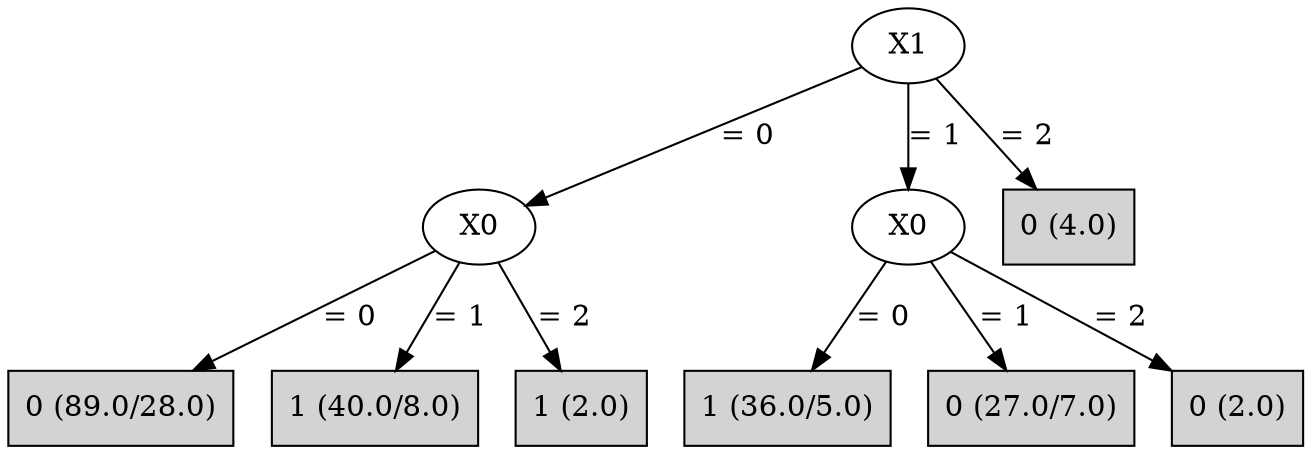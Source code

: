 digraph J48Tree {
N0 [label="X1" ]
N0->N1 [label="= 0"]
N1 [label="X0" ]
N1->N2 [label="= 0"]
N2 [label="0 (89.0/28.0)" shape=box style=filled ]
N1->N3 [label="= 1"]
N3 [label="1 (40.0/8.0)" shape=box style=filled ]
N1->N4 [label="= 2"]
N4 [label="1 (2.0)" shape=box style=filled ]
N0->N5 [label="= 1"]
N5 [label="X0" ]
N5->N6 [label="= 0"]
N6 [label="1 (36.0/5.0)" shape=box style=filled ]
N5->N7 [label="= 1"]
N7 [label="0 (27.0/7.0)" shape=box style=filled ]
N5->N8 [label="= 2"]
N8 [label="0 (2.0)" shape=box style=filled ]
N0->N9 [label="= 2"]
N9 [label="0 (4.0)" shape=box style=filled ]
}

